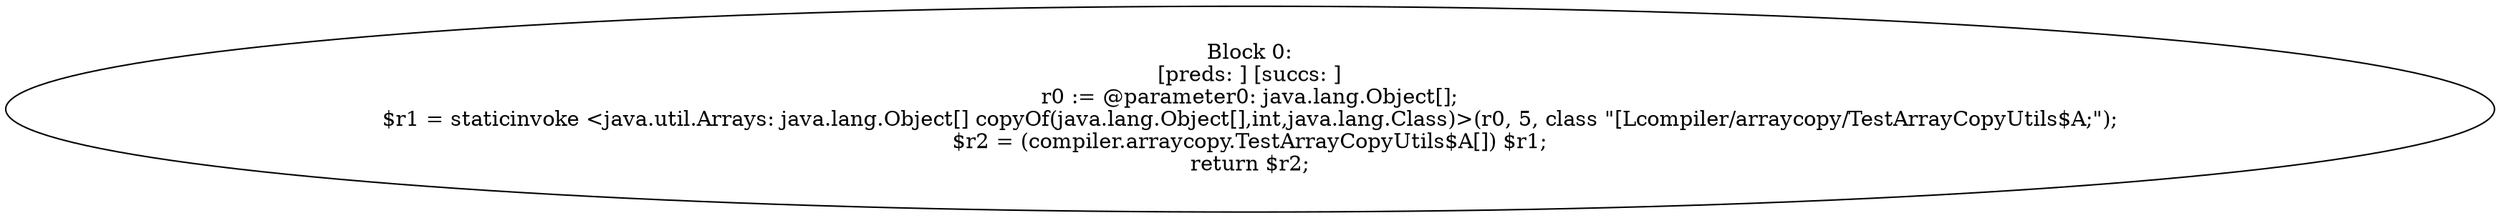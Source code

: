 digraph "unitGraph" {
    "Block 0:
[preds: ] [succs: ]
r0 := @parameter0: java.lang.Object[];
$r1 = staticinvoke <java.util.Arrays: java.lang.Object[] copyOf(java.lang.Object[],int,java.lang.Class)>(r0, 5, class \"[Lcompiler/arraycopy/TestArrayCopyUtils$A;\");
$r2 = (compiler.arraycopy.TestArrayCopyUtils$A[]) $r1;
return $r2;
"
}
